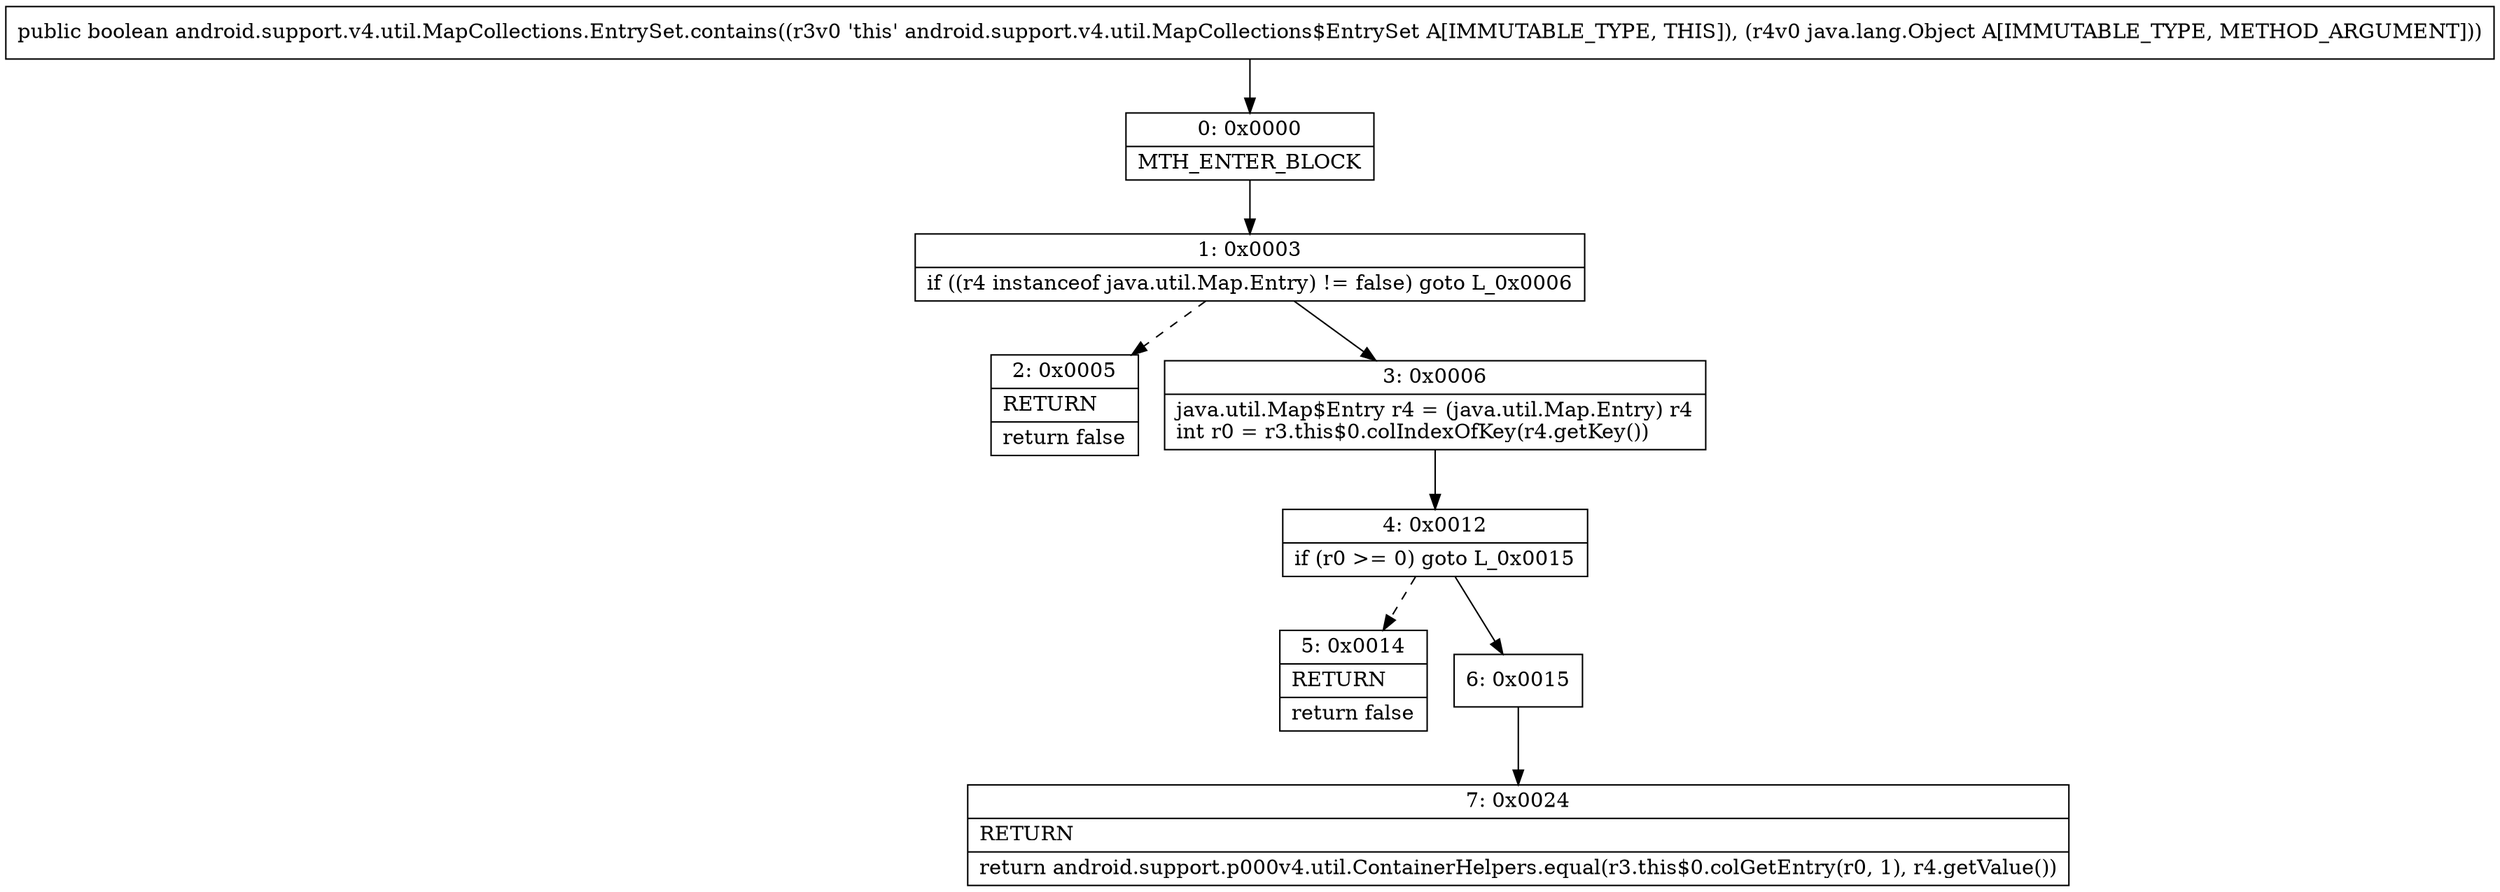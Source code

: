 digraph "CFG forandroid.support.v4.util.MapCollections.EntrySet.contains(Ljava\/lang\/Object;)Z" {
Node_0 [shape=record,label="{0\:\ 0x0000|MTH_ENTER_BLOCK\l}"];
Node_1 [shape=record,label="{1\:\ 0x0003|if ((r4 instanceof java.util.Map.Entry) != false) goto L_0x0006\l}"];
Node_2 [shape=record,label="{2\:\ 0x0005|RETURN\l|return false\l}"];
Node_3 [shape=record,label="{3\:\ 0x0006|java.util.Map$Entry r4 = (java.util.Map.Entry) r4\lint r0 = r3.this$0.colIndexOfKey(r4.getKey())\l}"];
Node_4 [shape=record,label="{4\:\ 0x0012|if (r0 \>= 0) goto L_0x0015\l}"];
Node_5 [shape=record,label="{5\:\ 0x0014|RETURN\l|return false\l}"];
Node_6 [shape=record,label="{6\:\ 0x0015}"];
Node_7 [shape=record,label="{7\:\ 0x0024|RETURN\l|return android.support.p000v4.util.ContainerHelpers.equal(r3.this$0.colGetEntry(r0, 1), r4.getValue())\l}"];
MethodNode[shape=record,label="{public boolean android.support.v4.util.MapCollections.EntrySet.contains((r3v0 'this' android.support.v4.util.MapCollections$EntrySet A[IMMUTABLE_TYPE, THIS]), (r4v0 java.lang.Object A[IMMUTABLE_TYPE, METHOD_ARGUMENT])) }"];
MethodNode -> Node_0;
Node_0 -> Node_1;
Node_1 -> Node_2[style=dashed];
Node_1 -> Node_3;
Node_3 -> Node_4;
Node_4 -> Node_5[style=dashed];
Node_4 -> Node_6;
Node_6 -> Node_7;
}

